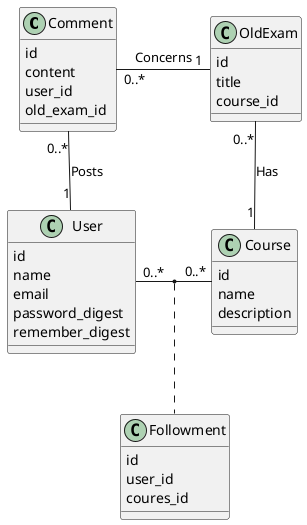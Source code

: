 @startuml

class Comment {
id
content
user_id
old_exam_id
}
class User {
id
name
email
password_digest
remember_digest
}
class Course {
id
name
description
}
class Followment {
id
user_id
coures_id
}

class OldExam {
id
title
course_id
}

Comment "0..*" -right- "1" OldExam : Concerns
Comment "0..*" -down- "1" User : Posts
Course "1" -up- "0..*" OldExam : Has
User "0..*" -left- "0..*" Course
(User, Course) .. Followment

@enduml
